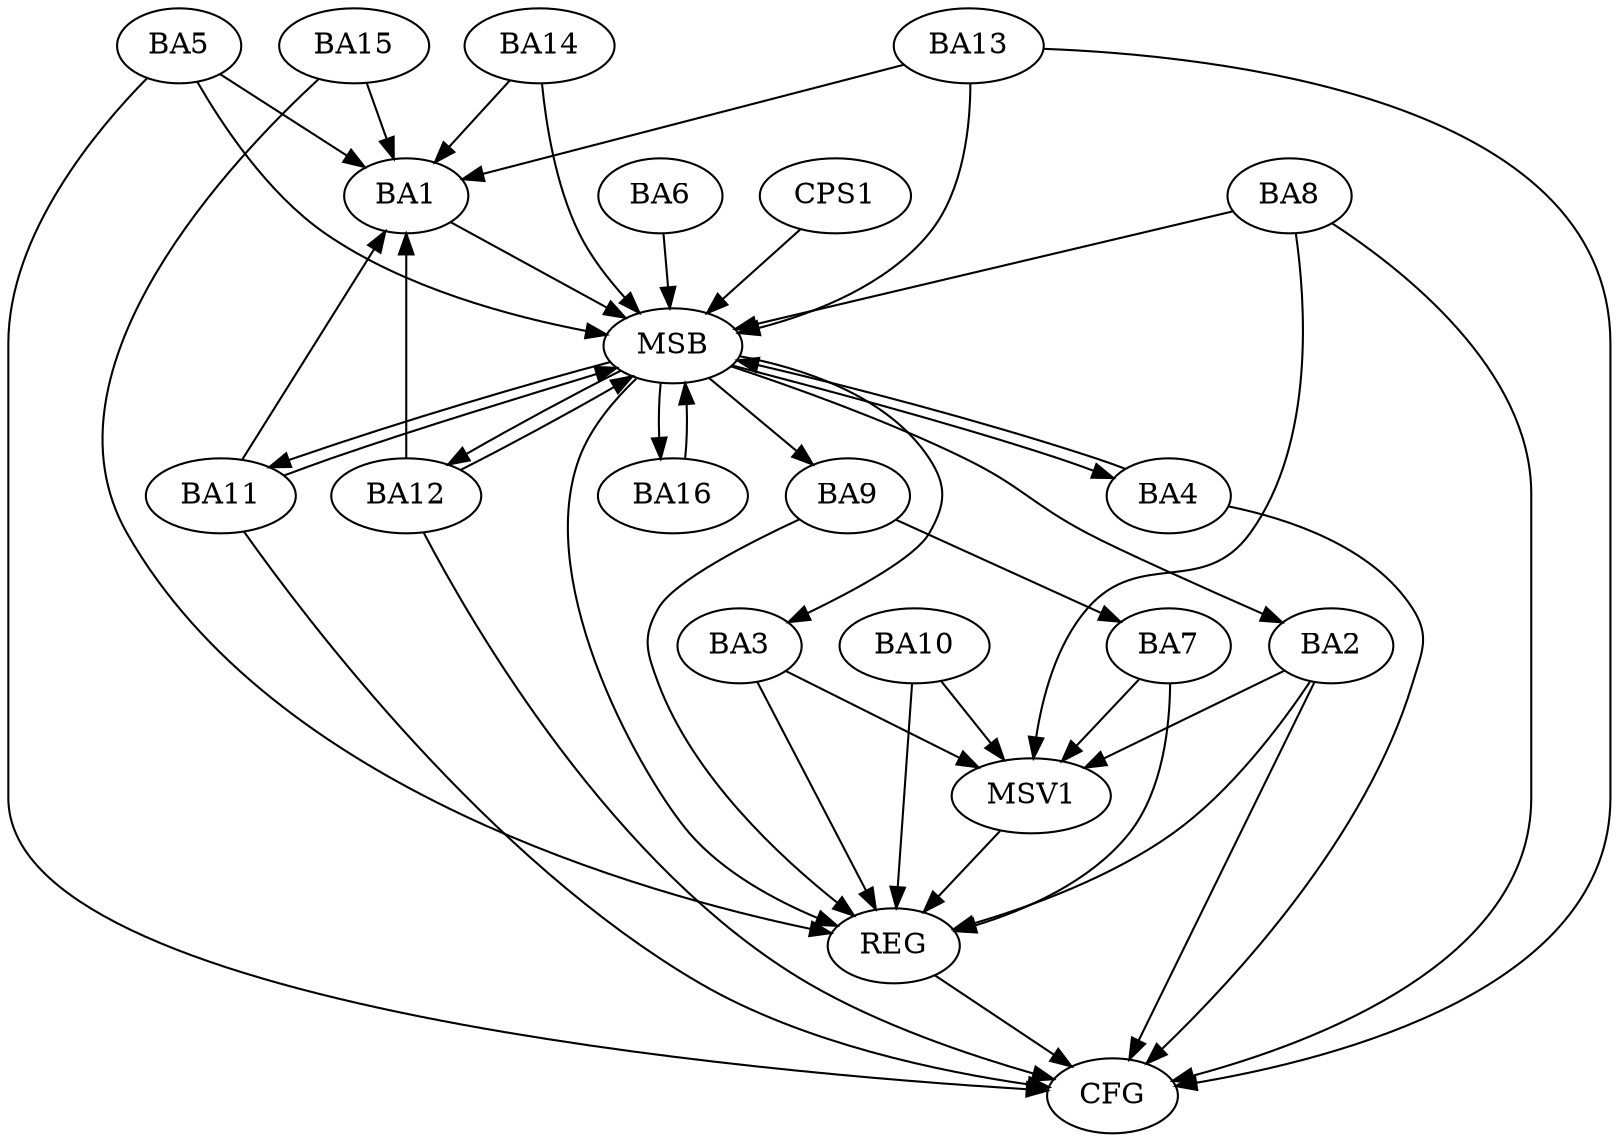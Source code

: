 strict digraph G {
  BA1 [ label="BA1" ];
  BA2 [ label="BA2" ];
  BA3 [ label="BA3" ];
  BA4 [ label="BA4" ];
  BA5 [ label="BA5" ];
  BA6 [ label="BA6" ];
  BA7 [ label="BA7" ];
  BA8 [ label="BA8" ];
  BA9 [ label="BA9" ];
  BA10 [ label="BA10" ];
  BA11 [ label="BA11" ];
  BA12 [ label="BA12" ];
  BA13 [ label="BA13" ];
  BA14 [ label="BA14" ];
  BA15 [ label="BA15" ];
  BA16 [ label="BA16" ];
  CPS1 [ label="CPS1" ];
  REG [ label="REG" ];
  MSB [ label="MSB" ];
  CFG [ label="CFG" ];
  MSV1 [ label="MSV1" ];
  BA9 -> BA7;
  BA2 -> REG;
  BA3 -> REG;
  BA7 -> REG;
  BA9 -> REG;
  BA10 -> REG;
  BA15 -> REG;
  BA1 -> MSB;
  MSB -> BA2;
  MSB -> REG;
  BA4 -> MSB;
  MSB -> BA3;
  BA5 -> MSB;
  BA6 -> MSB;
  MSB -> BA4;
  BA8 -> MSB;
  BA11 -> MSB;
  MSB -> BA9;
  BA12 -> MSB;
  BA13 -> MSB;
  BA14 -> MSB;
  MSB -> BA12;
  BA16 -> MSB;
  CPS1 -> MSB;
  MSB -> BA16;
  MSB -> BA11;
  BA4 -> CFG;
  BA13 -> CFG;
  BA2 -> CFG;
  BA11 -> CFG;
  BA8 -> CFG;
  BA5 -> CFG;
  BA12 -> CFG;
  REG -> CFG;
  BA13 -> BA1;
  BA5 -> BA1;
  BA14 -> BA1;
  BA11 -> BA1;
  BA15 -> BA1;
  BA12 -> BA1;
  BA2 -> MSV1;
  BA3 -> MSV1;
  BA8 -> MSV1;
  BA7 -> MSV1;
  BA10 -> MSV1;
  MSV1 -> REG;
}
